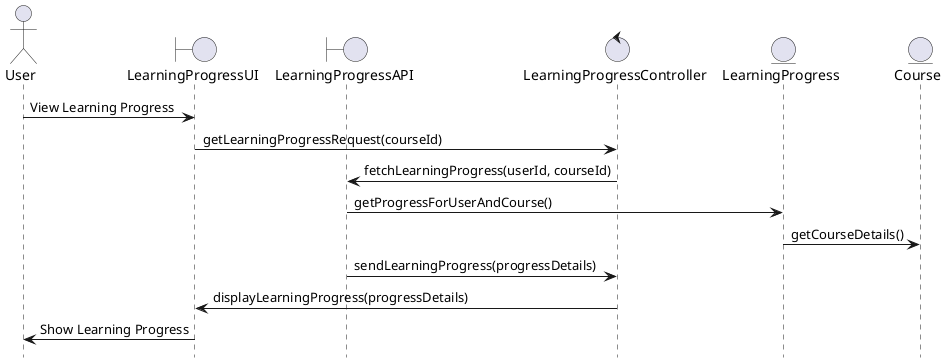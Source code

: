 @startuml
hide footbox

actor User

boundary LearningProgressUI
boundary LearningProgressAPI

control LearningProgressController

entity LearningProgress
entity Course

User -> LearningProgressUI : View Learning Progress
LearningProgressUI -> LearningProgressController : getLearningProgressRequest(courseId)
LearningProgressController -> LearningProgressAPI : fetchLearningProgress(userId, courseId)
LearningProgressAPI -> LearningProgress : getProgressForUserAndCourse()
LearningProgress -> Course : getCourseDetails()
LearningProgressAPI -> LearningProgressController : sendLearningProgress(progressDetails)
LearningProgressController -> LearningProgressUI : displayLearningProgress(progressDetails)
LearningProgressUI -> User : Show Learning Progress

@enduml
